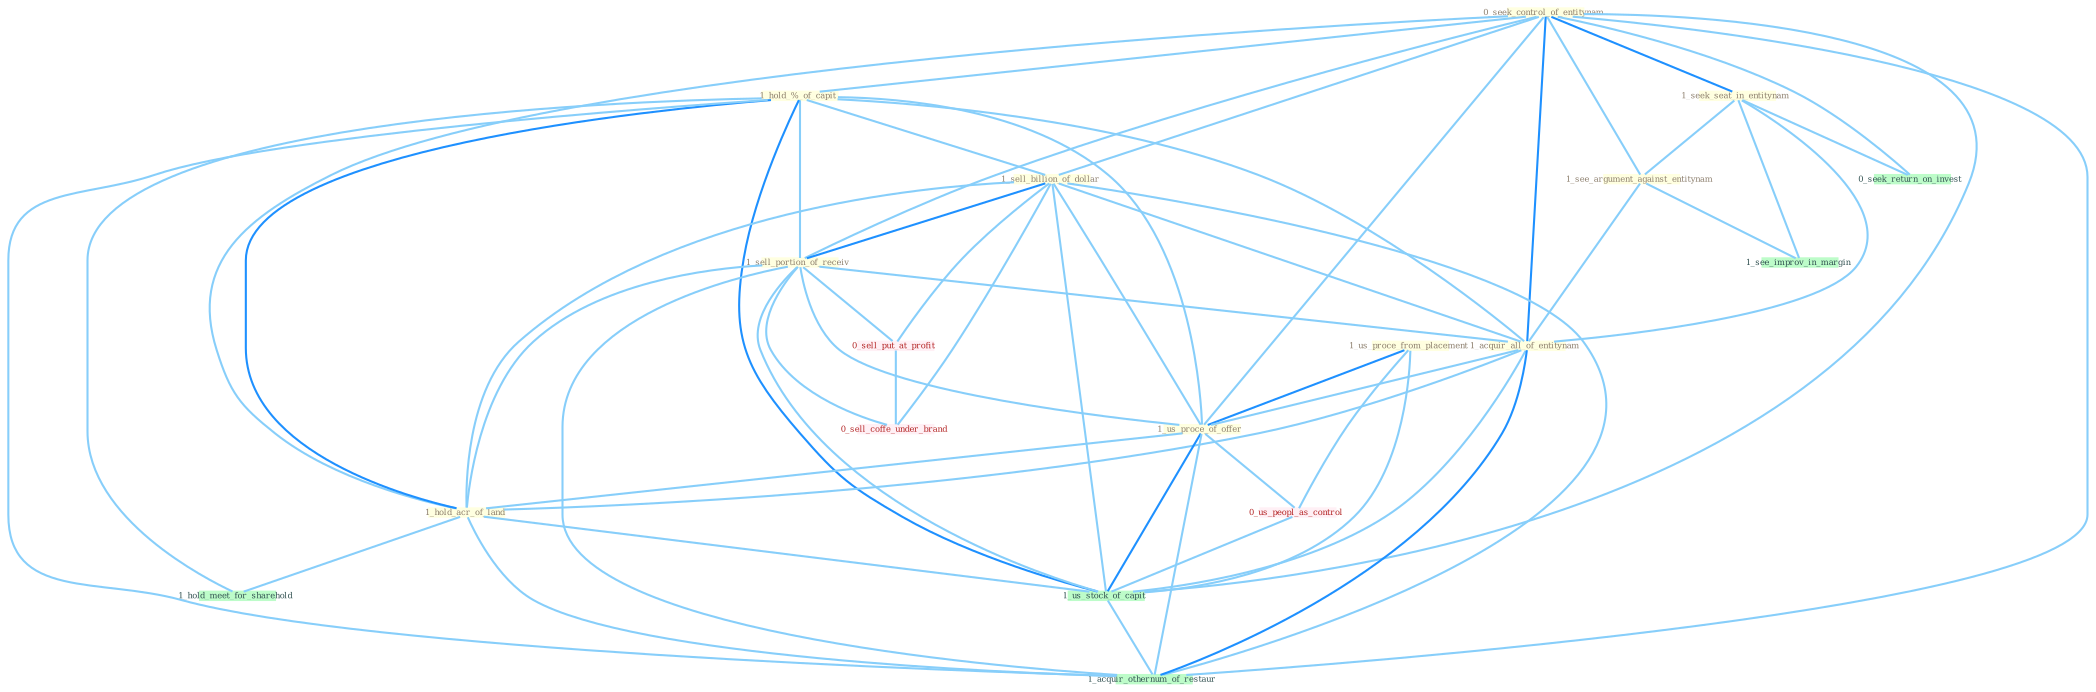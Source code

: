 Graph G{ 
    node
    [shape=polygon,style=filled,width=.5,height=.06,color="#BDFCC9",fixedsize=true,fontsize=4,
    fontcolor="#2f4f4f"];
    {node
    [color="#ffffe0", fontcolor="#8b7d6b"] "0_seek_control_of_entitynam " "1_hold_%_of_capit " "1_seek_seat_in_entitynam " "1_sell_billion_of_dollar " "1_see_argument_against_entitynam " "1_sell_portion_of_receiv " "1_us_proce_from_placement " "1_acquir_all_of_entitynam " "1_us_proce_of_offer " "1_hold_acr_of_land "}
{node [color="#fff0f5", fontcolor="#b22222"] "0_us_peopl_as_control " "0_sell_put_at_profit " "0_sell_coffe_under_brand "}
edge [color="#B0E2FF"];

	"0_seek_control_of_entitynam " -- "1_hold_%_of_capit " [w="1", color="#87cefa" ];
	"0_seek_control_of_entitynam " -- "1_seek_seat_in_entitynam " [w="2", color="#1e90ff" , len=0.8];
	"0_seek_control_of_entitynam " -- "1_sell_billion_of_dollar " [w="1", color="#87cefa" ];
	"0_seek_control_of_entitynam " -- "1_see_argument_against_entitynam " [w="1", color="#87cefa" ];
	"0_seek_control_of_entitynam " -- "1_sell_portion_of_receiv " [w="1", color="#87cefa" ];
	"0_seek_control_of_entitynam " -- "1_acquir_all_of_entitynam " [w="2", color="#1e90ff" , len=0.8];
	"0_seek_control_of_entitynam " -- "1_us_proce_of_offer " [w="1", color="#87cefa" ];
	"0_seek_control_of_entitynam " -- "1_hold_acr_of_land " [w="1", color="#87cefa" ];
	"0_seek_control_of_entitynam " -- "0_seek_return_on_invest " [w="1", color="#87cefa" ];
	"0_seek_control_of_entitynam " -- "1_us_stock_of_capit " [w="1", color="#87cefa" ];
	"0_seek_control_of_entitynam " -- "1_acquir_othernum_of_restaur " [w="1", color="#87cefa" ];
	"1_hold_%_of_capit " -- "1_sell_billion_of_dollar " [w="1", color="#87cefa" ];
	"1_hold_%_of_capit " -- "1_sell_portion_of_receiv " [w="1", color="#87cefa" ];
	"1_hold_%_of_capit " -- "1_acquir_all_of_entitynam " [w="1", color="#87cefa" ];
	"1_hold_%_of_capit " -- "1_us_proce_of_offer " [w="1", color="#87cefa" ];
	"1_hold_%_of_capit " -- "1_hold_acr_of_land " [w="2", color="#1e90ff" , len=0.8];
	"1_hold_%_of_capit " -- "1_us_stock_of_capit " [w="2", color="#1e90ff" , len=0.8];
	"1_hold_%_of_capit " -- "1_hold_meet_for_sharehold " [w="1", color="#87cefa" ];
	"1_hold_%_of_capit " -- "1_acquir_othernum_of_restaur " [w="1", color="#87cefa" ];
	"1_seek_seat_in_entitynam " -- "1_see_argument_against_entitynam " [w="1", color="#87cefa" ];
	"1_seek_seat_in_entitynam " -- "1_acquir_all_of_entitynam " [w="1", color="#87cefa" ];
	"1_seek_seat_in_entitynam " -- "0_seek_return_on_invest " [w="1", color="#87cefa" ];
	"1_seek_seat_in_entitynam " -- "1_see_improv_in_margin " [w="1", color="#87cefa" ];
	"1_sell_billion_of_dollar " -- "1_sell_portion_of_receiv " [w="2", color="#1e90ff" , len=0.8];
	"1_sell_billion_of_dollar " -- "1_acquir_all_of_entitynam " [w="1", color="#87cefa" ];
	"1_sell_billion_of_dollar " -- "1_us_proce_of_offer " [w="1", color="#87cefa" ];
	"1_sell_billion_of_dollar " -- "1_hold_acr_of_land " [w="1", color="#87cefa" ];
	"1_sell_billion_of_dollar " -- "0_sell_put_at_profit " [w="1", color="#87cefa" ];
	"1_sell_billion_of_dollar " -- "1_us_stock_of_capit " [w="1", color="#87cefa" ];
	"1_sell_billion_of_dollar " -- "0_sell_coffe_under_brand " [w="1", color="#87cefa" ];
	"1_sell_billion_of_dollar " -- "1_acquir_othernum_of_restaur " [w="1", color="#87cefa" ];
	"1_see_argument_against_entitynam " -- "1_acquir_all_of_entitynam " [w="1", color="#87cefa" ];
	"1_see_argument_against_entitynam " -- "1_see_improv_in_margin " [w="1", color="#87cefa" ];
	"1_sell_portion_of_receiv " -- "1_acquir_all_of_entitynam " [w="1", color="#87cefa" ];
	"1_sell_portion_of_receiv " -- "1_us_proce_of_offer " [w="1", color="#87cefa" ];
	"1_sell_portion_of_receiv " -- "1_hold_acr_of_land " [w="1", color="#87cefa" ];
	"1_sell_portion_of_receiv " -- "0_sell_put_at_profit " [w="1", color="#87cefa" ];
	"1_sell_portion_of_receiv " -- "1_us_stock_of_capit " [w="1", color="#87cefa" ];
	"1_sell_portion_of_receiv " -- "0_sell_coffe_under_brand " [w="1", color="#87cefa" ];
	"1_sell_portion_of_receiv " -- "1_acquir_othernum_of_restaur " [w="1", color="#87cefa" ];
	"1_us_proce_from_placement " -- "1_us_proce_of_offer " [w="2", color="#1e90ff" , len=0.8];
	"1_us_proce_from_placement " -- "0_us_peopl_as_control " [w="1", color="#87cefa" ];
	"1_us_proce_from_placement " -- "1_us_stock_of_capit " [w="1", color="#87cefa" ];
	"1_acquir_all_of_entitynam " -- "1_us_proce_of_offer " [w="1", color="#87cefa" ];
	"1_acquir_all_of_entitynam " -- "1_hold_acr_of_land " [w="1", color="#87cefa" ];
	"1_acquir_all_of_entitynam " -- "1_us_stock_of_capit " [w="1", color="#87cefa" ];
	"1_acquir_all_of_entitynam " -- "1_acquir_othernum_of_restaur " [w="2", color="#1e90ff" , len=0.8];
	"1_us_proce_of_offer " -- "1_hold_acr_of_land " [w="1", color="#87cefa" ];
	"1_us_proce_of_offer " -- "0_us_peopl_as_control " [w="1", color="#87cefa" ];
	"1_us_proce_of_offer " -- "1_us_stock_of_capit " [w="2", color="#1e90ff" , len=0.8];
	"1_us_proce_of_offer " -- "1_acquir_othernum_of_restaur " [w="1", color="#87cefa" ];
	"1_hold_acr_of_land " -- "1_us_stock_of_capit " [w="1", color="#87cefa" ];
	"1_hold_acr_of_land " -- "1_hold_meet_for_sharehold " [w="1", color="#87cefa" ];
	"1_hold_acr_of_land " -- "1_acquir_othernum_of_restaur " [w="1", color="#87cefa" ];
	"0_us_peopl_as_control " -- "1_us_stock_of_capit " [w="1", color="#87cefa" ];
	"0_sell_put_at_profit " -- "0_sell_coffe_under_brand " [w="1", color="#87cefa" ];
	"1_us_stock_of_capit " -- "1_acquir_othernum_of_restaur " [w="1", color="#87cefa" ];
}